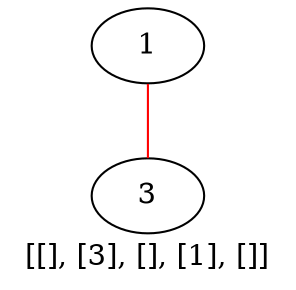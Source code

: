 ## Jagadeesh Vasudevamurthy ####
digraph g {
edge [dir=none, color=red]
	1->3
	label= "[[], [3], [], [1], []]"
}
